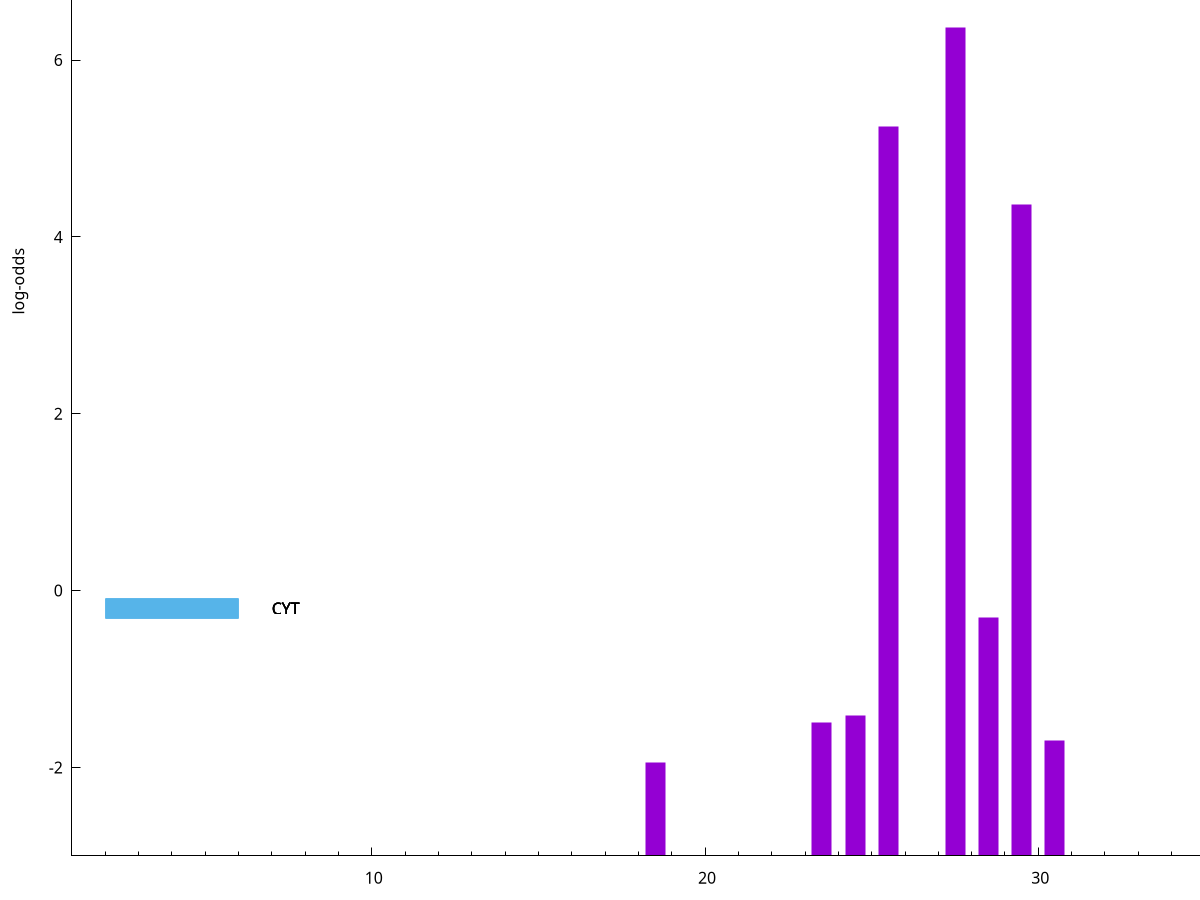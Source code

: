 set title "LipoP predictions for SRR3982229.gff"
set size 2., 1.4
set xrange [1:70] 
set mxtics 10
set yrange [-3:10]
set y2range [0:13]
set ylabel "log-odds"
set term postscript eps color solid "Helvetica" 30
set output "SRR3982229.gff7.eps"
set arrow from 2,7.16344 to 6,7.16344 nohead lt 1 lw 20
set label "SpI" at 7,7.16344
set arrow from 2,-0.200913 to 6,-0.200913 nohead lt 3 lw 20
set label "CYT" at 7,-0.200913
set arrow from 2,-0.200913 to 6,-0.200913 nohead lt 3 lw 20
set label "CYT" at 7,-0.200913
set arrow from 2,-0.200913 to 6,-0.200913 nohead lt 3 lw 20
set label "CYT" at 7,-0.200913
set arrow from 2,-0.200913 to 6,-0.200913 nohead lt 3 lw 20
set label "CYT" at 7,-0.200913
set arrow from 2,7.16344 to 6,7.16344 nohead lt 1 lw 20
set label "SpI" at 7,7.16344
# NOTE: The scores below are the log-odds scores with the threshold
# NOTE: subtracted (a hack to make gnuplot make the histogram all
# NOTE: look nice).
plot "-" axes x1y2 title "" with impulses lt 1 lw 20
27.500000 9.367590
25.500000 8.243050
29.500000 7.367320
28.500000 2.694283
24.500000 1.584350
23.500000 1.506870
30.500000 1.304560
18.500000 1.057600
e
exit
